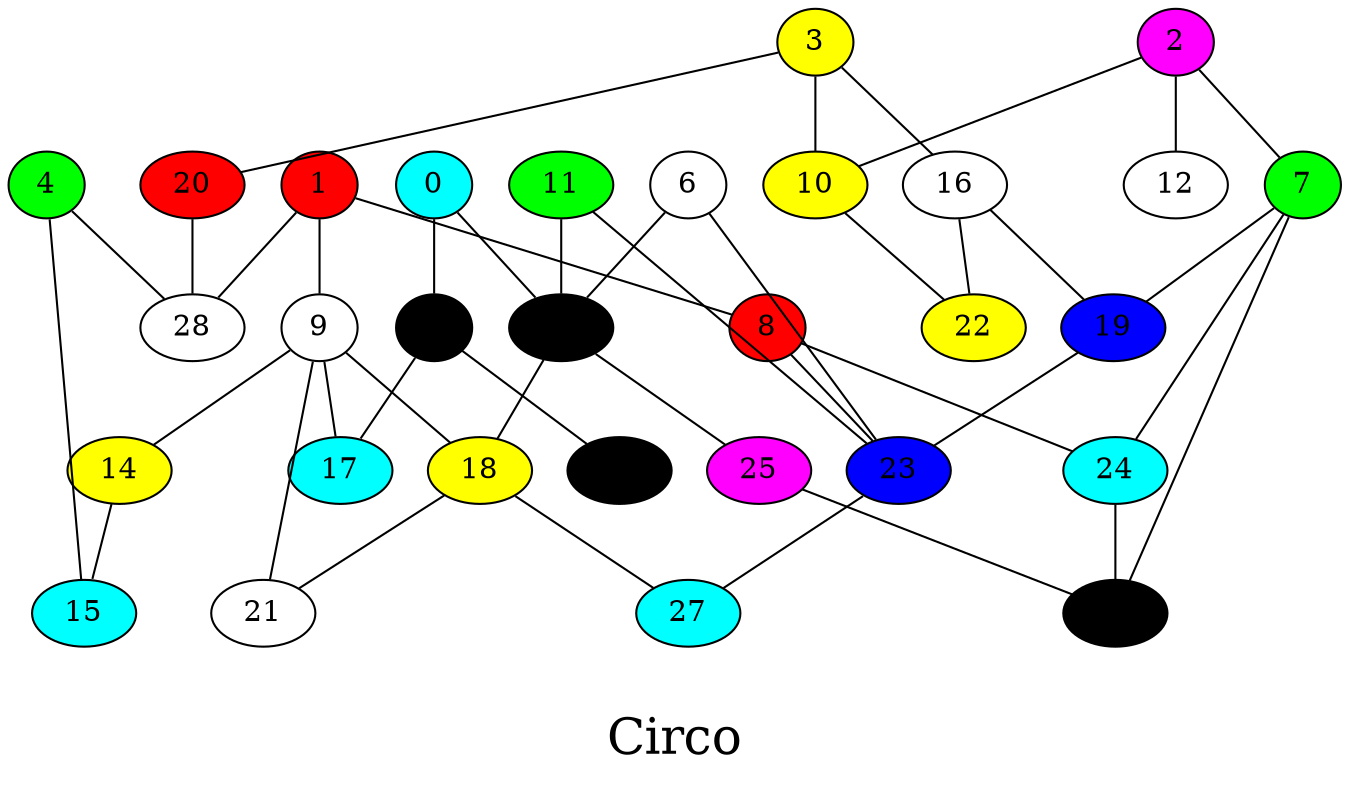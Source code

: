 /*****
Circo
*****/

graph G {
  graph [splines=false overlap=false]
  node  [shape=ellipse, width=0.3, height=0.3]
  0 [style=filled, fillcolor="cyan"];
  5 [style=filled, fillcolor="black"];
  13 [style=filled, fillcolor="black"];
  1 [style=filled, fillcolor="red"];
  8 [style=filled, fillcolor="red"];
  9 [style=filled, fillcolor="white"];
  28 [style=filled, fillcolor="white"];
  2 [style=filled, fillcolor="magenta"];
  7 [style=filled, fillcolor="green"];
  10 [style=filled, fillcolor="yellow"];
  12 [style=filled, fillcolor="white"];
  3 [style=filled, fillcolor="yellow"];
  19 [style=filled, fillcolor="blue"];
  20 [style=filled, fillcolor="red"];
  4 [style=filled, fillcolor="green"];
  15 [style=filled, fillcolor="cyan"];
  17 [style=filled, fillcolor="cyan"];
  29 [style=filled, fillcolor="black"];
  6 [style=filled, fillcolor="white"];
  23 [style=filled, fillcolor="blue"];
  24 [style=filled, fillcolor="cyan"];
  26 [style=filled, fillcolor="black"];
  14 [style=filled, fillcolor="yellow"];
  18 [style=filled, fillcolor="yellow"];
  21 [style=filled, fillcolor="white"];
  22 [style=filled, fillcolor="yellow"];
  11 [style=filled, fillcolor="green"];
  25 [style=filled, fillcolor="magenta"];
  16 [style=filled, fillcolor="white"];
  27 [style=filled, fillcolor="cyan"];
  0 -- 5;
  0 -- 13;
  5 -- 17;
  5 -- 29;
  13 -- 18;
  13 -- 25;
  1 -- 8;
  1 -- 9;
  1 -- 28;
  8 -- 23;
  8 -- 24;
  9 -- 14;
  9 -- 17;
  9 -- 18;
  9 -- 21;
  2 -- 7;
  2 -- 10;
  2 -- 12;
  7 -- 19;
  7 -- 24;
  7 -- 26;
  10 -- 22;
  3 -- 10;
  3 -- 19;
  3 -- 20;
  19 -- 23;
  20 -- 28;
  4 -- 15;
  4 -- 28;
  6 -- 13;
  6 -- 23;
  23 -- 27;
  24 -- 26;
  14 -- 15;
  18 -- 21;
  18 -- 27;
  11 -- 13;
  11 -- 23;
  25 -- 26;
  16 -- 22;
  label = "\nCirco\n";  fontsize=24;
}
